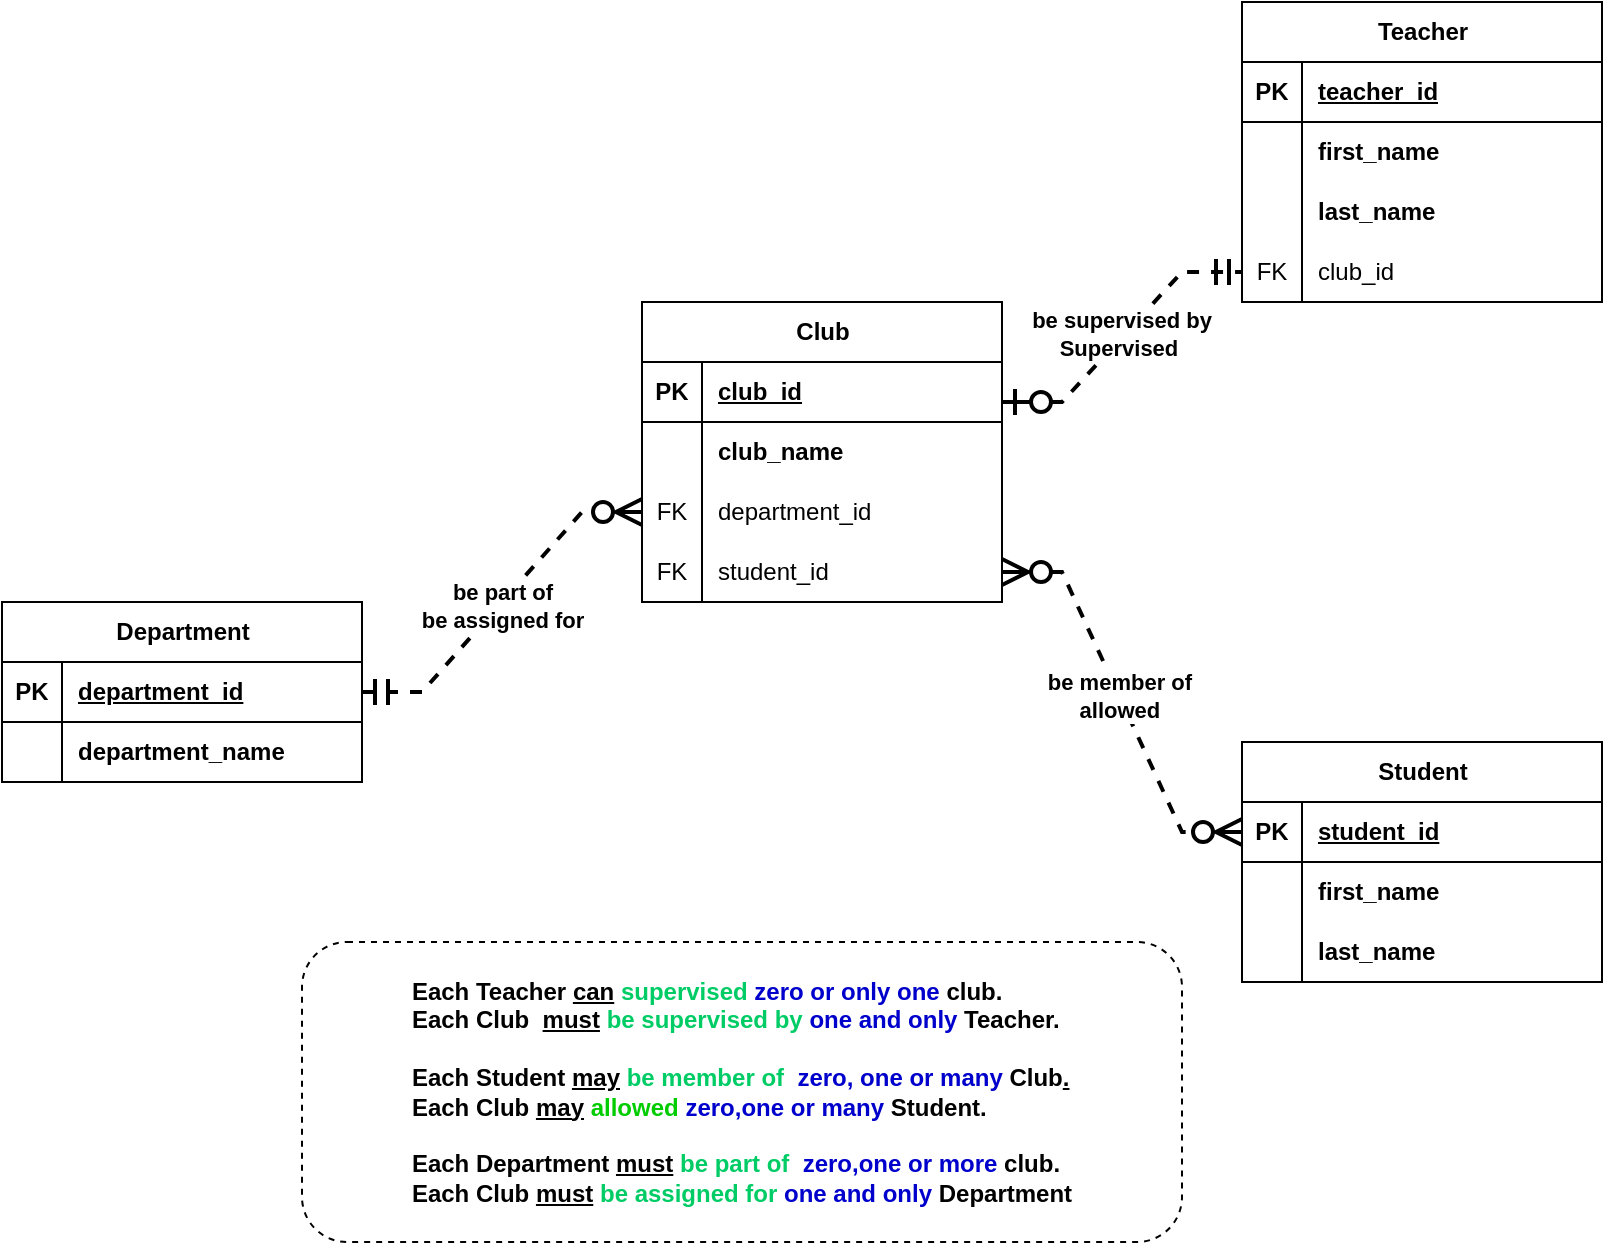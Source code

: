 <mxfile version="21.7.5" type="device" pages="2">
  <diagram name="P03-05a" id="zaOlKfBQENZ7e4NcnnhQ">
    <mxGraphModel dx="1036" dy="623" grid="1" gridSize="10" guides="1" tooltips="1" connect="1" arrows="1" fold="1" page="1" pageScale="1" pageWidth="850" pageHeight="1100" math="0" shadow="0">
      <root>
        <mxCell id="0" />
        <mxCell id="1" parent="0" />
        <mxCell id="eyvuBcXVLhAWa8b2J-_7-1" value="Department" style="shape=table;startSize=30;container=1;collapsible=1;childLayout=tableLayout;fixedRows=1;rowLines=0;fontStyle=1;align=center;resizeLast=1;html=1;" parent="1" vertex="1">
          <mxGeometry x="30" y="360" width="180" height="90" as="geometry" />
        </mxCell>
        <mxCell id="eyvuBcXVLhAWa8b2J-_7-2" value="" style="shape=tableRow;horizontal=0;startSize=0;swimlaneHead=0;swimlaneBody=0;fillColor=none;collapsible=0;dropTarget=0;points=[[0,0.5],[1,0.5]];portConstraint=eastwest;top=0;left=0;right=0;bottom=1;" parent="eyvuBcXVLhAWa8b2J-_7-1" vertex="1">
          <mxGeometry y="30" width="180" height="30" as="geometry" />
        </mxCell>
        <mxCell id="eyvuBcXVLhAWa8b2J-_7-3" value="PK" style="shape=partialRectangle;connectable=0;fillColor=none;top=0;left=0;bottom=0;right=0;fontStyle=1;overflow=hidden;whiteSpace=wrap;html=1;" parent="eyvuBcXVLhAWa8b2J-_7-2" vertex="1">
          <mxGeometry width="30" height="30" as="geometry">
            <mxRectangle width="30" height="30" as="alternateBounds" />
          </mxGeometry>
        </mxCell>
        <mxCell id="eyvuBcXVLhAWa8b2J-_7-4" value="department_id" style="shape=partialRectangle;connectable=0;fillColor=none;top=0;left=0;bottom=0;right=0;align=left;spacingLeft=6;fontStyle=5;overflow=hidden;whiteSpace=wrap;html=1;" parent="eyvuBcXVLhAWa8b2J-_7-2" vertex="1">
          <mxGeometry x="30" width="150" height="30" as="geometry">
            <mxRectangle width="150" height="30" as="alternateBounds" />
          </mxGeometry>
        </mxCell>
        <mxCell id="eyvuBcXVLhAWa8b2J-_7-5" value="" style="shape=tableRow;horizontal=0;startSize=0;swimlaneHead=0;swimlaneBody=0;fillColor=none;collapsible=0;dropTarget=0;points=[[0,0.5],[1,0.5]];portConstraint=eastwest;top=0;left=0;right=0;bottom=0;" parent="eyvuBcXVLhAWa8b2J-_7-1" vertex="1">
          <mxGeometry y="60" width="180" height="30" as="geometry" />
        </mxCell>
        <mxCell id="eyvuBcXVLhAWa8b2J-_7-6" value="" style="shape=partialRectangle;connectable=0;fillColor=none;top=0;left=0;bottom=0;right=0;editable=1;overflow=hidden;whiteSpace=wrap;html=1;" parent="eyvuBcXVLhAWa8b2J-_7-5" vertex="1">
          <mxGeometry width="30" height="30" as="geometry">
            <mxRectangle width="30" height="30" as="alternateBounds" />
          </mxGeometry>
        </mxCell>
        <mxCell id="eyvuBcXVLhAWa8b2J-_7-7" value="&lt;b&gt;department_name&lt;/b&gt;" style="shape=partialRectangle;connectable=0;fillColor=none;top=0;left=0;bottom=0;right=0;align=left;spacingLeft=6;overflow=hidden;whiteSpace=wrap;html=1;" parent="eyvuBcXVLhAWa8b2J-_7-5" vertex="1">
          <mxGeometry x="30" width="150" height="30" as="geometry">
            <mxRectangle width="150" height="30" as="alternateBounds" />
          </mxGeometry>
        </mxCell>
        <mxCell id="eyvuBcXVLhAWa8b2J-_7-14" value="Club" style="shape=table;startSize=30;container=1;collapsible=1;childLayout=tableLayout;fixedRows=1;rowLines=0;fontStyle=1;align=center;resizeLast=1;html=1;" parent="1" vertex="1">
          <mxGeometry x="350" y="210" width="180" height="150" as="geometry" />
        </mxCell>
        <mxCell id="eyvuBcXVLhAWa8b2J-_7-15" value="" style="shape=tableRow;horizontal=0;startSize=0;swimlaneHead=0;swimlaneBody=0;fillColor=none;collapsible=0;dropTarget=0;points=[[0,0.5],[1,0.5]];portConstraint=eastwest;top=0;left=0;right=0;bottom=1;" parent="eyvuBcXVLhAWa8b2J-_7-14" vertex="1">
          <mxGeometry y="30" width="180" height="30" as="geometry" />
        </mxCell>
        <mxCell id="eyvuBcXVLhAWa8b2J-_7-16" value="PK" style="shape=partialRectangle;connectable=0;fillColor=none;top=0;left=0;bottom=0;right=0;fontStyle=1;overflow=hidden;whiteSpace=wrap;html=1;" parent="eyvuBcXVLhAWa8b2J-_7-15" vertex="1">
          <mxGeometry width="30" height="30" as="geometry">
            <mxRectangle width="30" height="30" as="alternateBounds" />
          </mxGeometry>
        </mxCell>
        <mxCell id="eyvuBcXVLhAWa8b2J-_7-17" value="club_id" style="shape=partialRectangle;connectable=0;fillColor=none;top=0;left=0;bottom=0;right=0;align=left;spacingLeft=6;fontStyle=5;overflow=hidden;whiteSpace=wrap;html=1;" parent="eyvuBcXVLhAWa8b2J-_7-15" vertex="1">
          <mxGeometry x="30" width="150" height="30" as="geometry">
            <mxRectangle width="150" height="30" as="alternateBounds" />
          </mxGeometry>
        </mxCell>
        <mxCell id="eyvuBcXVLhAWa8b2J-_7-18" value="" style="shape=tableRow;horizontal=0;startSize=0;swimlaneHead=0;swimlaneBody=0;fillColor=none;collapsible=0;dropTarget=0;points=[[0,0.5],[1,0.5]];portConstraint=eastwest;top=0;left=0;right=0;bottom=0;" parent="eyvuBcXVLhAWa8b2J-_7-14" vertex="1">
          <mxGeometry y="60" width="180" height="30" as="geometry" />
        </mxCell>
        <mxCell id="eyvuBcXVLhAWa8b2J-_7-19" value="" style="shape=partialRectangle;connectable=0;fillColor=none;top=0;left=0;bottom=0;right=0;editable=1;overflow=hidden;whiteSpace=wrap;html=1;" parent="eyvuBcXVLhAWa8b2J-_7-18" vertex="1">
          <mxGeometry width="30" height="30" as="geometry">
            <mxRectangle width="30" height="30" as="alternateBounds" />
          </mxGeometry>
        </mxCell>
        <mxCell id="eyvuBcXVLhAWa8b2J-_7-20" value="&lt;b&gt;club_name&lt;/b&gt;" style="shape=partialRectangle;connectable=0;fillColor=none;top=0;left=0;bottom=0;right=0;align=left;spacingLeft=6;overflow=hidden;whiteSpace=wrap;html=1;" parent="eyvuBcXVLhAWa8b2J-_7-18" vertex="1">
          <mxGeometry x="30" width="150" height="30" as="geometry">
            <mxRectangle width="150" height="30" as="alternateBounds" />
          </mxGeometry>
        </mxCell>
        <mxCell id="eyvuBcXVLhAWa8b2J-_7-21" value="" style="shape=tableRow;horizontal=0;startSize=0;swimlaneHead=0;swimlaneBody=0;fillColor=none;collapsible=0;dropTarget=0;points=[[0,0.5],[1,0.5]];portConstraint=eastwest;top=0;left=0;right=0;bottom=0;" parent="eyvuBcXVLhAWa8b2J-_7-14" vertex="1">
          <mxGeometry y="90" width="180" height="30" as="geometry" />
        </mxCell>
        <mxCell id="eyvuBcXVLhAWa8b2J-_7-22" value="FK" style="shape=partialRectangle;connectable=0;fillColor=none;top=0;left=0;bottom=0;right=0;editable=1;overflow=hidden;whiteSpace=wrap;html=1;" parent="eyvuBcXVLhAWa8b2J-_7-21" vertex="1">
          <mxGeometry width="30" height="30" as="geometry">
            <mxRectangle width="30" height="30" as="alternateBounds" />
          </mxGeometry>
        </mxCell>
        <mxCell id="eyvuBcXVLhAWa8b2J-_7-23" value="department_id" style="shape=partialRectangle;connectable=0;fillColor=none;top=0;left=0;bottom=0;right=0;align=left;spacingLeft=6;overflow=hidden;whiteSpace=wrap;html=1;" parent="eyvuBcXVLhAWa8b2J-_7-21" vertex="1">
          <mxGeometry x="30" width="150" height="30" as="geometry">
            <mxRectangle width="150" height="30" as="alternateBounds" />
          </mxGeometry>
        </mxCell>
        <mxCell id="eyvuBcXVLhAWa8b2J-_7-52" value="" style="shape=tableRow;horizontal=0;startSize=0;swimlaneHead=0;swimlaneBody=0;fillColor=none;collapsible=0;dropTarget=0;points=[[0,0.5],[1,0.5]];portConstraint=eastwest;top=0;left=0;right=0;bottom=0;" parent="eyvuBcXVLhAWa8b2J-_7-14" vertex="1">
          <mxGeometry y="120" width="180" height="30" as="geometry" />
        </mxCell>
        <mxCell id="eyvuBcXVLhAWa8b2J-_7-53" value="FK" style="shape=partialRectangle;connectable=0;fillColor=none;top=0;left=0;bottom=0;right=0;editable=1;overflow=hidden;whiteSpace=wrap;html=1;" parent="eyvuBcXVLhAWa8b2J-_7-52" vertex="1">
          <mxGeometry width="30" height="30" as="geometry">
            <mxRectangle width="30" height="30" as="alternateBounds" />
          </mxGeometry>
        </mxCell>
        <mxCell id="eyvuBcXVLhAWa8b2J-_7-54" value="student_id" style="shape=partialRectangle;connectable=0;fillColor=none;top=0;left=0;bottom=0;right=0;align=left;spacingLeft=6;overflow=hidden;whiteSpace=wrap;html=1;" parent="eyvuBcXVLhAWa8b2J-_7-52" vertex="1">
          <mxGeometry x="30" width="150" height="30" as="geometry">
            <mxRectangle width="150" height="30" as="alternateBounds" />
          </mxGeometry>
        </mxCell>
        <mxCell id="eyvuBcXVLhAWa8b2J-_7-27" value="Student" style="shape=table;startSize=30;container=1;collapsible=1;childLayout=tableLayout;fixedRows=1;rowLines=0;fontStyle=1;align=center;resizeLast=1;html=1;" parent="1" vertex="1">
          <mxGeometry x="650" y="430" width="180" height="120" as="geometry" />
        </mxCell>
        <mxCell id="eyvuBcXVLhAWa8b2J-_7-28" value="" style="shape=tableRow;horizontal=0;startSize=0;swimlaneHead=0;swimlaneBody=0;fillColor=none;collapsible=0;dropTarget=0;points=[[0,0.5],[1,0.5]];portConstraint=eastwest;top=0;left=0;right=0;bottom=1;" parent="eyvuBcXVLhAWa8b2J-_7-27" vertex="1">
          <mxGeometry y="30" width="180" height="30" as="geometry" />
        </mxCell>
        <mxCell id="eyvuBcXVLhAWa8b2J-_7-29" value="PK" style="shape=partialRectangle;connectable=0;fillColor=none;top=0;left=0;bottom=0;right=0;fontStyle=1;overflow=hidden;whiteSpace=wrap;html=1;" parent="eyvuBcXVLhAWa8b2J-_7-28" vertex="1">
          <mxGeometry width="30" height="30" as="geometry">
            <mxRectangle width="30" height="30" as="alternateBounds" />
          </mxGeometry>
        </mxCell>
        <mxCell id="eyvuBcXVLhAWa8b2J-_7-30" value="student_id" style="shape=partialRectangle;connectable=0;fillColor=none;top=0;left=0;bottom=0;right=0;align=left;spacingLeft=6;fontStyle=5;overflow=hidden;whiteSpace=wrap;html=1;" parent="eyvuBcXVLhAWa8b2J-_7-28" vertex="1">
          <mxGeometry x="30" width="150" height="30" as="geometry">
            <mxRectangle width="150" height="30" as="alternateBounds" />
          </mxGeometry>
        </mxCell>
        <mxCell id="eyvuBcXVLhAWa8b2J-_7-31" value="" style="shape=tableRow;horizontal=0;startSize=0;swimlaneHead=0;swimlaneBody=0;fillColor=none;collapsible=0;dropTarget=0;points=[[0,0.5],[1,0.5]];portConstraint=eastwest;top=0;left=0;right=0;bottom=0;" parent="eyvuBcXVLhAWa8b2J-_7-27" vertex="1">
          <mxGeometry y="60" width="180" height="30" as="geometry" />
        </mxCell>
        <mxCell id="eyvuBcXVLhAWa8b2J-_7-32" value="" style="shape=partialRectangle;connectable=0;fillColor=none;top=0;left=0;bottom=0;right=0;editable=1;overflow=hidden;whiteSpace=wrap;html=1;" parent="eyvuBcXVLhAWa8b2J-_7-31" vertex="1">
          <mxGeometry width="30" height="30" as="geometry">
            <mxRectangle width="30" height="30" as="alternateBounds" />
          </mxGeometry>
        </mxCell>
        <mxCell id="eyvuBcXVLhAWa8b2J-_7-33" value="&lt;b&gt;first_name&lt;/b&gt;" style="shape=partialRectangle;connectable=0;fillColor=none;top=0;left=0;bottom=0;right=0;align=left;spacingLeft=6;overflow=hidden;whiteSpace=wrap;html=1;" parent="eyvuBcXVLhAWa8b2J-_7-31" vertex="1">
          <mxGeometry x="30" width="150" height="30" as="geometry">
            <mxRectangle width="150" height="30" as="alternateBounds" />
          </mxGeometry>
        </mxCell>
        <mxCell id="eyvuBcXVLhAWa8b2J-_7-34" value="" style="shape=tableRow;horizontal=0;startSize=0;swimlaneHead=0;swimlaneBody=0;fillColor=none;collapsible=0;dropTarget=0;points=[[0,0.5],[1,0.5]];portConstraint=eastwest;top=0;left=0;right=0;bottom=0;" parent="eyvuBcXVLhAWa8b2J-_7-27" vertex="1">
          <mxGeometry y="90" width="180" height="30" as="geometry" />
        </mxCell>
        <mxCell id="eyvuBcXVLhAWa8b2J-_7-35" value="" style="shape=partialRectangle;connectable=0;fillColor=none;top=0;left=0;bottom=0;right=0;editable=1;overflow=hidden;whiteSpace=wrap;html=1;" parent="eyvuBcXVLhAWa8b2J-_7-34" vertex="1">
          <mxGeometry width="30" height="30" as="geometry">
            <mxRectangle width="30" height="30" as="alternateBounds" />
          </mxGeometry>
        </mxCell>
        <mxCell id="eyvuBcXVLhAWa8b2J-_7-36" value="&lt;b&gt;last_name&lt;/b&gt;" style="shape=partialRectangle;connectable=0;fillColor=none;top=0;left=0;bottom=0;right=0;align=left;spacingLeft=6;overflow=hidden;whiteSpace=wrap;html=1;" parent="eyvuBcXVLhAWa8b2J-_7-34" vertex="1">
          <mxGeometry x="30" width="150" height="30" as="geometry">
            <mxRectangle width="150" height="30" as="alternateBounds" />
          </mxGeometry>
        </mxCell>
        <mxCell id="eyvuBcXVLhAWa8b2J-_7-37" value="Teacher" style="shape=table;startSize=30;container=1;collapsible=1;childLayout=tableLayout;fixedRows=1;rowLines=0;fontStyle=1;align=center;resizeLast=1;html=1;" parent="1" vertex="1">
          <mxGeometry x="650" y="60" width="180" height="150" as="geometry" />
        </mxCell>
        <mxCell id="eyvuBcXVLhAWa8b2J-_7-38" value="" style="shape=tableRow;horizontal=0;startSize=0;swimlaneHead=0;swimlaneBody=0;fillColor=none;collapsible=0;dropTarget=0;points=[[0,0.5],[1,0.5]];portConstraint=eastwest;top=0;left=0;right=0;bottom=1;" parent="eyvuBcXVLhAWa8b2J-_7-37" vertex="1">
          <mxGeometry y="30" width="180" height="30" as="geometry" />
        </mxCell>
        <mxCell id="eyvuBcXVLhAWa8b2J-_7-39" value="PK" style="shape=partialRectangle;connectable=0;fillColor=none;top=0;left=0;bottom=0;right=0;fontStyle=1;overflow=hidden;whiteSpace=wrap;html=1;" parent="eyvuBcXVLhAWa8b2J-_7-38" vertex="1">
          <mxGeometry width="30" height="30" as="geometry">
            <mxRectangle width="30" height="30" as="alternateBounds" />
          </mxGeometry>
        </mxCell>
        <mxCell id="eyvuBcXVLhAWa8b2J-_7-40" value="teacher_id" style="shape=partialRectangle;connectable=0;fillColor=none;top=0;left=0;bottom=0;right=0;align=left;spacingLeft=6;fontStyle=5;overflow=hidden;whiteSpace=wrap;html=1;" parent="eyvuBcXVLhAWa8b2J-_7-38" vertex="1">
          <mxGeometry x="30" width="150" height="30" as="geometry">
            <mxRectangle width="150" height="30" as="alternateBounds" />
          </mxGeometry>
        </mxCell>
        <mxCell id="eyvuBcXVLhAWa8b2J-_7-41" value="" style="shape=tableRow;horizontal=0;startSize=0;swimlaneHead=0;swimlaneBody=0;fillColor=none;collapsible=0;dropTarget=0;points=[[0,0.5],[1,0.5]];portConstraint=eastwest;top=0;left=0;right=0;bottom=0;" parent="eyvuBcXVLhAWa8b2J-_7-37" vertex="1">
          <mxGeometry y="60" width="180" height="30" as="geometry" />
        </mxCell>
        <mxCell id="eyvuBcXVLhAWa8b2J-_7-42" value="" style="shape=partialRectangle;connectable=0;fillColor=none;top=0;left=0;bottom=0;right=0;editable=1;overflow=hidden;whiteSpace=wrap;html=1;" parent="eyvuBcXVLhAWa8b2J-_7-41" vertex="1">
          <mxGeometry width="30" height="30" as="geometry">
            <mxRectangle width="30" height="30" as="alternateBounds" />
          </mxGeometry>
        </mxCell>
        <mxCell id="eyvuBcXVLhAWa8b2J-_7-43" value="&lt;b&gt;first_name&lt;/b&gt;" style="shape=partialRectangle;connectable=0;fillColor=none;top=0;left=0;bottom=0;right=0;align=left;spacingLeft=6;overflow=hidden;whiteSpace=wrap;html=1;" parent="eyvuBcXVLhAWa8b2J-_7-41" vertex="1">
          <mxGeometry x="30" width="150" height="30" as="geometry">
            <mxRectangle width="150" height="30" as="alternateBounds" />
          </mxGeometry>
        </mxCell>
        <mxCell id="eyvuBcXVLhAWa8b2J-_7-44" value="" style="shape=tableRow;horizontal=0;startSize=0;swimlaneHead=0;swimlaneBody=0;fillColor=none;collapsible=0;dropTarget=0;points=[[0,0.5],[1,0.5]];portConstraint=eastwest;top=0;left=0;right=0;bottom=0;" parent="eyvuBcXVLhAWa8b2J-_7-37" vertex="1">
          <mxGeometry y="90" width="180" height="30" as="geometry" />
        </mxCell>
        <mxCell id="eyvuBcXVLhAWa8b2J-_7-45" value="" style="shape=partialRectangle;connectable=0;fillColor=none;top=0;left=0;bottom=0;right=0;editable=1;overflow=hidden;whiteSpace=wrap;html=1;" parent="eyvuBcXVLhAWa8b2J-_7-44" vertex="1">
          <mxGeometry width="30" height="30" as="geometry">
            <mxRectangle width="30" height="30" as="alternateBounds" />
          </mxGeometry>
        </mxCell>
        <mxCell id="eyvuBcXVLhAWa8b2J-_7-46" value="&lt;b&gt;last_name&lt;/b&gt;" style="shape=partialRectangle;connectable=0;fillColor=none;top=0;left=0;bottom=0;right=0;align=left;spacingLeft=6;overflow=hidden;whiteSpace=wrap;html=1;" parent="eyvuBcXVLhAWa8b2J-_7-44" vertex="1">
          <mxGeometry x="30" width="150" height="30" as="geometry">
            <mxRectangle width="150" height="30" as="alternateBounds" />
          </mxGeometry>
        </mxCell>
        <mxCell id="eyvuBcXVLhAWa8b2J-_7-47" value="" style="shape=tableRow;horizontal=0;startSize=0;swimlaneHead=0;swimlaneBody=0;fillColor=none;collapsible=0;dropTarget=0;points=[[0,0.5],[1,0.5]];portConstraint=eastwest;top=0;left=0;right=0;bottom=0;" parent="eyvuBcXVLhAWa8b2J-_7-37" vertex="1">
          <mxGeometry y="120" width="180" height="30" as="geometry" />
        </mxCell>
        <mxCell id="eyvuBcXVLhAWa8b2J-_7-48" value="FK" style="shape=partialRectangle;connectable=0;fillColor=none;top=0;left=0;bottom=0;right=0;editable=1;overflow=hidden;whiteSpace=wrap;html=1;" parent="eyvuBcXVLhAWa8b2J-_7-47" vertex="1">
          <mxGeometry width="30" height="30" as="geometry">
            <mxRectangle width="30" height="30" as="alternateBounds" />
          </mxGeometry>
        </mxCell>
        <mxCell id="eyvuBcXVLhAWa8b2J-_7-49" value="club_id" style="shape=partialRectangle;connectable=0;fillColor=none;top=0;left=0;bottom=0;right=0;align=left;spacingLeft=6;overflow=hidden;whiteSpace=wrap;html=1;" parent="eyvuBcXVLhAWa8b2J-_7-47" vertex="1">
          <mxGeometry x="30" width="150" height="30" as="geometry">
            <mxRectangle width="150" height="30" as="alternateBounds" />
          </mxGeometry>
        </mxCell>
        <mxCell id="eyvuBcXVLhAWa8b2J-_7-50" value="" style="edgeStyle=entityRelationEdgeStyle;fontSize=12;html=1;endArrow=ERzeroToMany;rounded=0;exitX=1;exitY=0.5;exitDx=0;exitDy=0;entryX=0;entryY=0.5;entryDx=0;entryDy=0;dashed=1;startArrow=ERmandOne;startFill=0;strokeWidth=2;endSize=10;startSize=10;endFill=0;" parent="1" source="eyvuBcXVLhAWa8b2J-_7-2" target="eyvuBcXVLhAWa8b2J-_7-21" edge="1">
          <mxGeometry width="100" height="100" relative="1" as="geometry">
            <mxPoint x="84" y="168" as="sourcePoint" />
            <mxPoint x="90" y="210" as="targetPoint" />
            <Array as="points">
              <mxPoint x="40" y="240" />
            </Array>
          </mxGeometry>
        </mxCell>
        <mxCell id="eyvuBcXVLhAWa8b2J-_7-57" value="be part of&lt;br&gt;be assigned for" style="edgeLabel;html=1;align=center;verticalAlign=middle;resizable=0;points=[];fontStyle=1" parent="eyvuBcXVLhAWa8b2J-_7-50" vertex="1" connectable="0">
          <mxGeometry x="-0.015" y="-1" relative="1" as="geometry">
            <mxPoint as="offset" />
          </mxGeometry>
        </mxCell>
        <mxCell id="eyvuBcXVLhAWa8b2J-_7-51" value="" style="edgeStyle=entityRelationEdgeStyle;fontSize=12;html=1;endArrow=ERzeroToMany;startArrow=ERzeroToMany;rounded=0;exitX=1;exitY=0.5;exitDx=0;exitDy=0;entryX=0;entryY=0.5;entryDx=0;entryDy=0;dashed=1;strokeWidth=2;endSize=10;startSize=10;startFill=0;endFill=0;" parent="1" source="eyvuBcXVLhAWa8b2J-_7-52" target="eyvuBcXVLhAWa8b2J-_7-28" edge="1">
          <mxGeometry width="100" height="100" relative="1" as="geometry">
            <mxPoint x="530" y="260" as="sourcePoint" />
            <mxPoint x="610" y="430" as="targetPoint" />
          </mxGeometry>
        </mxCell>
        <mxCell id="eyvuBcXVLhAWa8b2J-_7-60" value="be member of&amp;nbsp;&lt;br&gt;allowed&amp;nbsp;" style="edgeLabel;html=1;align=center;verticalAlign=middle;resizable=0;points=[];fontStyle=1" parent="eyvuBcXVLhAWa8b2J-_7-51" vertex="1" connectable="0">
          <mxGeometry x="-0.029" y="1" relative="1" as="geometry">
            <mxPoint as="offset" />
          </mxGeometry>
        </mxCell>
        <mxCell id="eyvuBcXVLhAWa8b2J-_7-55" value="" style="edgeStyle=entityRelationEdgeStyle;fontSize=12;html=1;endArrow=ERmandOne;rounded=0;entryX=0;entryY=0.5;entryDx=0;entryDy=0;exitX=1;exitY=0.667;exitDx=0;exitDy=0;exitPerimeter=0;dashed=1;startArrow=ERzeroToOne;startFill=0;strokeWidth=2;endSize=10;startSize=10;" parent="1" source="eyvuBcXVLhAWa8b2J-_7-15" target="eyvuBcXVLhAWa8b2J-_7-47" edge="1">
          <mxGeometry width="100" height="100" relative="1" as="geometry">
            <mxPoint x="530" y="250" as="sourcePoint" />
            <mxPoint x="630" y="150" as="targetPoint" />
          </mxGeometry>
        </mxCell>
        <mxCell id="eyvuBcXVLhAWa8b2J-_7-58" value="&amp;nbsp;be supervised by&lt;br&gt;Supervised" style="edgeLabel;html=1;align=center;verticalAlign=middle;resizable=0;points=[];fontStyle=1" parent="eyvuBcXVLhAWa8b2J-_7-55" vertex="1" connectable="0">
          <mxGeometry x="-0.011" y="2" relative="1" as="geometry">
            <mxPoint y="-1" as="offset" />
          </mxGeometry>
        </mxCell>
        <mxCell id="eyvuBcXVLhAWa8b2J-_7-62" value="&lt;div style=&quot;text-align: justify;&quot;&gt;&lt;b&gt;&lt;span style=&quot;background-color: initial;&quot;&gt;Each Teacher &lt;u&gt;can&lt;/u&gt;&lt;/span&gt;&lt;font style=&quot;background-color: initial;&quot; color=&quot;#00cc66&quot;&gt;&amp;nbsp;supervised &lt;/font&gt;&lt;font color=&quot;#0000cc&quot; style=&quot;background-color: initial;&quot;&gt;zero or&lt;/font&gt;&lt;font style=&quot;background-color: initial;&quot; color=&quot;#00cc66&quot;&gt;&amp;nbsp;&lt;/font&gt;&lt;font style=&quot;background-color: initial;&quot; color=&quot;#0000cc&quot;&gt;only one&lt;/font&gt;&lt;span style=&quot;background-color: initial;&quot;&gt;&amp;nbsp;club.&lt;/span&gt;&lt;br&gt;&lt;/b&gt;&lt;/div&gt;&lt;div style=&quot;text-align: justify;&quot;&gt;&lt;b&gt;Each Club&amp;nbsp; &lt;u&gt;must&lt;/u&gt;&amp;nbsp;&lt;font color=&quot;#00cc66&quot;&gt;be supervised by&lt;/font&gt;&lt;font color=&quot;#0000cc&quot;&gt;&amp;nbsp;one and only&lt;/font&gt;&amp;nbsp;Teacher.&lt;/b&gt;&lt;/div&gt;&lt;div style=&quot;text-align: justify;&quot;&gt;&lt;b&gt;&lt;br&gt;&lt;/b&gt;&lt;/div&gt;&lt;div style=&quot;text-align: justify;&quot;&gt;&lt;b&gt;Each Student &lt;u&gt;may&lt;/u&gt;&lt;font color=&quot;#00cc66&quot;&gt;&amp;nbsp;be member of &lt;/font&gt;&lt;font style=&quot;&quot; color=&quot;#0000cc&quot;&gt;&amp;nbsp;zero, one or many&lt;/font&gt;&amp;nbsp;Club&lt;u&gt;.&lt;/u&gt;&lt;/b&gt;&lt;/div&gt;&lt;div style=&quot;text-align: justify;&quot;&gt;&lt;b&gt;Each Club &lt;u&gt;may&lt;/u&gt;&amp;nbsp;&lt;font color=&quot;#00cc00&quot;&gt;allowed&lt;/font&gt;&lt;font color=&quot;#0000cc&quot;&gt;&amp;nbsp;zero,one or many&lt;/font&gt;&amp;nbsp;Student.&amp;nbsp;&lt;/b&gt;&lt;/div&gt;&lt;div style=&quot;text-align: justify;&quot;&gt;&lt;b&gt;&lt;br&gt;&lt;/b&gt;&lt;/div&gt;&lt;div style=&quot;text-align: justify;&quot;&gt;&lt;div style=&quot;border-color: var(--border-color);&quot;&gt;&lt;div style=&quot;border-color: var(--border-color);&quot;&gt;&lt;b style=&quot;border-color: var(--border-color);&quot;&gt;Each Department&amp;nbsp;&lt;u style=&quot;border-color: var(--border-color);&quot;&gt;must&lt;/u&gt;&lt;font style=&quot;border-color: var(--border-color); background-color: initial;&quot; color=&quot;#00cc66&quot;&gt;&amp;nbsp;be part of&amp;nbsp;&lt;/font&gt;&lt;font style=&quot;border-color: var(--border-color); background-color: initial;&quot; color=&quot;#0000cc&quot;&gt;&amp;nbsp;zero,one or more&lt;/font&gt;&lt;font style=&quot;border-color: var(--border-color); background-color: initial;&quot; color=&quot;#00cc66&quot;&gt;&amp;nbsp;&lt;/font&gt;club.&lt;br style=&quot;border-color: var(--border-color);&quot;&gt;&lt;/b&gt;&lt;/div&gt;&lt;div style=&quot;border-color: var(--border-color);&quot;&gt;&lt;b style=&quot;border-color: var(--border-color);&quot;&gt;Each Club&amp;nbsp;&lt;u style=&quot;border-color: var(--border-color);&quot;&gt;must&lt;/u&gt;&amp;nbsp;&lt;font style=&quot;border-color: var(--border-color);&quot; color=&quot;#00cc66&quot;&gt;be assigned for&lt;/font&gt;&lt;font style=&quot;border-color: var(--border-color);&quot; color=&quot;#0000cc&quot;&gt;&amp;nbsp;one and only&lt;/font&gt;&amp;nbsp;Department&lt;/b&gt;&lt;/div&gt;&lt;/div&gt;&lt;/div&gt;" style="rounded=1;whiteSpace=wrap;html=1;dashed=1;" parent="1" vertex="1">
          <mxGeometry x="180" y="530" width="440" height="150" as="geometry" />
        </mxCell>
      </root>
    </mxGraphModel>
  </diagram>
  <diagram id="o2DSjtpbNFILNVuETvut" name="P03-05b">
    <mxGraphModel dx="1036" dy="1723" grid="1" gridSize="10" guides="1" tooltips="1" connect="1" arrows="1" fold="1" page="1" pageScale="1" pageWidth="850" pageHeight="1100" math="0" shadow="0">
      <root>
        <mxCell id="0" />
        <mxCell id="1" parent="0" />
        <mxCell id="YNajUAy1dN3nKNZC-gw2-1" value="Department" style="shape=table;startSize=30;container=1;collapsible=1;childLayout=tableLayout;fixedRows=1;rowLines=0;fontStyle=1;align=center;resizeLast=1;html=1;" parent="1" vertex="1">
          <mxGeometry x="660" y="410" width="180" height="90" as="geometry" />
        </mxCell>
        <mxCell id="YNajUAy1dN3nKNZC-gw2-2" value="" style="shape=tableRow;horizontal=0;startSize=0;swimlaneHead=0;swimlaneBody=0;fillColor=none;collapsible=0;dropTarget=0;points=[[0,0.5],[1,0.5]];portConstraint=eastwest;top=0;left=0;right=0;bottom=1;" parent="YNajUAy1dN3nKNZC-gw2-1" vertex="1">
          <mxGeometry y="30" width="180" height="30" as="geometry" />
        </mxCell>
        <mxCell id="YNajUAy1dN3nKNZC-gw2-3" value="PK" style="shape=partialRectangle;connectable=0;fillColor=none;top=0;left=0;bottom=0;right=0;fontStyle=1;overflow=hidden;whiteSpace=wrap;html=1;" parent="YNajUAy1dN3nKNZC-gw2-2" vertex="1">
          <mxGeometry width="30" height="30" as="geometry">
            <mxRectangle width="30" height="30" as="alternateBounds" />
          </mxGeometry>
        </mxCell>
        <mxCell id="YNajUAy1dN3nKNZC-gw2-4" value="department_id" style="shape=partialRectangle;connectable=0;fillColor=none;top=0;left=0;bottom=0;right=0;align=left;spacingLeft=6;fontStyle=5;overflow=hidden;whiteSpace=wrap;html=1;" parent="YNajUAy1dN3nKNZC-gw2-2" vertex="1">
          <mxGeometry x="30" width="150" height="30" as="geometry">
            <mxRectangle width="150" height="30" as="alternateBounds" />
          </mxGeometry>
        </mxCell>
        <mxCell id="YNajUAy1dN3nKNZC-gw2-5" value="" style="shape=tableRow;horizontal=0;startSize=0;swimlaneHead=0;swimlaneBody=0;fillColor=none;collapsible=0;dropTarget=0;points=[[0,0.5],[1,0.5]];portConstraint=eastwest;top=0;left=0;right=0;bottom=0;" parent="YNajUAy1dN3nKNZC-gw2-1" vertex="1">
          <mxGeometry y="60" width="180" height="30" as="geometry" />
        </mxCell>
        <mxCell id="YNajUAy1dN3nKNZC-gw2-6" value="" style="shape=partialRectangle;connectable=0;fillColor=none;top=0;left=0;bottom=0;right=0;editable=1;overflow=hidden;whiteSpace=wrap;html=1;" parent="YNajUAy1dN3nKNZC-gw2-5" vertex="1">
          <mxGeometry width="30" height="30" as="geometry">
            <mxRectangle width="30" height="30" as="alternateBounds" />
          </mxGeometry>
        </mxCell>
        <mxCell id="YNajUAy1dN3nKNZC-gw2-7" value="&lt;b&gt;department_name&lt;/b&gt;" style="shape=partialRectangle;connectable=0;fillColor=none;top=0;left=0;bottom=0;right=0;align=left;spacingLeft=6;overflow=hidden;whiteSpace=wrap;html=1;" parent="YNajUAy1dN3nKNZC-gw2-5" vertex="1">
          <mxGeometry x="30" width="150" height="30" as="geometry">
            <mxRectangle width="150" height="30" as="alternateBounds" />
          </mxGeometry>
        </mxCell>
        <mxCell id="YNajUAy1dN3nKNZC-gw2-11" value="Club" style="shape=table;startSize=30;container=1;collapsible=1;childLayout=tableLayout;fixedRows=1;rowLines=0;fontStyle=1;align=center;resizeLast=1;html=1;" parent="1" vertex="1">
          <mxGeometry x="330" y="380" width="180" height="150" as="geometry" />
        </mxCell>
        <mxCell id="YNajUAy1dN3nKNZC-gw2-12" value="" style="shape=tableRow;horizontal=0;startSize=0;swimlaneHead=0;swimlaneBody=0;fillColor=none;collapsible=0;dropTarget=0;points=[[0,0.5],[1,0.5]];portConstraint=eastwest;top=0;left=0;right=0;bottom=1;" parent="YNajUAy1dN3nKNZC-gw2-11" vertex="1">
          <mxGeometry y="30" width="180" height="30" as="geometry" />
        </mxCell>
        <mxCell id="YNajUAy1dN3nKNZC-gw2-13" value="PK" style="shape=partialRectangle;connectable=0;fillColor=none;top=0;left=0;bottom=0;right=0;fontStyle=1;overflow=hidden;whiteSpace=wrap;html=1;" parent="YNajUAy1dN3nKNZC-gw2-12" vertex="1">
          <mxGeometry width="30" height="30" as="geometry">
            <mxRectangle width="30" height="30" as="alternateBounds" />
          </mxGeometry>
        </mxCell>
        <mxCell id="YNajUAy1dN3nKNZC-gw2-14" value="club_id" style="shape=partialRectangle;connectable=0;fillColor=none;top=0;left=0;bottom=0;right=0;align=left;spacingLeft=6;fontStyle=5;overflow=hidden;whiteSpace=wrap;html=1;" parent="YNajUAy1dN3nKNZC-gw2-12" vertex="1">
          <mxGeometry x="30" width="150" height="30" as="geometry">
            <mxRectangle width="150" height="30" as="alternateBounds" />
          </mxGeometry>
        </mxCell>
        <mxCell id="YNajUAy1dN3nKNZC-gw2-15" value="" style="shape=tableRow;horizontal=0;startSize=0;swimlaneHead=0;swimlaneBody=0;fillColor=none;collapsible=0;dropTarget=0;points=[[0,0.5],[1,0.5]];portConstraint=eastwest;top=0;left=0;right=0;bottom=0;" parent="YNajUAy1dN3nKNZC-gw2-11" vertex="1">
          <mxGeometry y="60" width="180" height="30" as="geometry" />
        </mxCell>
        <mxCell id="YNajUAy1dN3nKNZC-gw2-16" value="" style="shape=partialRectangle;connectable=0;fillColor=none;top=0;left=0;bottom=0;right=0;editable=1;overflow=hidden;whiteSpace=wrap;html=1;" parent="YNajUAy1dN3nKNZC-gw2-15" vertex="1">
          <mxGeometry width="30" height="30" as="geometry">
            <mxRectangle width="30" height="30" as="alternateBounds" />
          </mxGeometry>
        </mxCell>
        <mxCell id="YNajUAy1dN3nKNZC-gw2-17" value="&lt;b&gt;club_name&lt;/b&gt;" style="shape=partialRectangle;connectable=0;fillColor=none;top=0;left=0;bottom=0;right=0;align=left;spacingLeft=6;overflow=hidden;whiteSpace=wrap;html=1;" parent="YNajUAy1dN3nKNZC-gw2-15" vertex="1">
          <mxGeometry x="30" width="150" height="30" as="geometry">
            <mxRectangle width="150" height="30" as="alternateBounds" />
          </mxGeometry>
        </mxCell>
        <mxCell id="YNajUAy1dN3nKNZC-gw2-18" value="" style="shape=tableRow;horizontal=0;startSize=0;swimlaneHead=0;swimlaneBody=0;fillColor=none;collapsible=0;dropTarget=0;points=[[0,0.5],[1,0.5]];portConstraint=eastwest;top=0;left=0;right=0;bottom=0;" parent="YNajUAy1dN3nKNZC-gw2-11" vertex="1">
          <mxGeometry y="90" width="180" height="30" as="geometry" />
        </mxCell>
        <mxCell id="YNajUAy1dN3nKNZC-gw2-19" value="FK" style="shape=partialRectangle;connectable=0;fillColor=none;top=0;left=0;bottom=0;right=0;editable=1;overflow=hidden;whiteSpace=wrap;html=1;" parent="YNajUAy1dN3nKNZC-gw2-18" vertex="1">
          <mxGeometry width="30" height="30" as="geometry">
            <mxRectangle width="30" height="30" as="alternateBounds" />
          </mxGeometry>
        </mxCell>
        <mxCell id="YNajUAy1dN3nKNZC-gw2-20" value="department_id" style="shape=partialRectangle;connectable=0;fillColor=none;top=0;left=0;bottom=0;right=0;align=left;spacingLeft=6;overflow=hidden;whiteSpace=wrap;html=1;" parent="YNajUAy1dN3nKNZC-gw2-18" vertex="1">
          <mxGeometry x="30" width="150" height="30" as="geometry">
            <mxRectangle width="150" height="30" as="alternateBounds" />
          </mxGeometry>
        </mxCell>
        <mxCell id="YNajUAy1dN3nKNZC-gw2-21" value="" style="shape=tableRow;horizontal=0;startSize=0;swimlaneHead=0;swimlaneBody=0;fillColor=none;collapsible=0;dropTarget=0;points=[[0,0.5],[1,0.5]];portConstraint=eastwest;top=0;left=0;right=0;bottom=0;" parent="YNajUAy1dN3nKNZC-gw2-11" vertex="1">
          <mxGeometry y="120" width="180" height="30" as="geometry" />
        </mxCell>
        <mxCell id="YNajUAy1dN3nKNZC-gw2-22" value="FK" style="shape=partialRectangle;connectable=0;fillColor=none;top=0;left=0;bottom=0;right=0;editable=1;overflow=hidden;whiteSpace=wrap;html=1;" parent="YNajUAy1dN3nKNZC-gw2-21" vertex="1">
          <mxGeometry width="30" height="30" as="geometry">
            <mxRectangle width="30" height="30" as="alternateBounds" />
          </mxGeometry>
        </mxCell>
        <mxCell id="YNajUAy1dN3nKNZC-gw2-23" value="student_id" style="shape=partialRectangle;connectable=0;fillColor=none;top=0;left=0;bottom=0;right=0;align=left;spacingLeft=6;overflow=hidden;whiteSpace=wrap;html=1;" parent="YNajUAy1dN3nKNZC-gw2-21" vertex="1">
          <mxGeometry x="30" width="150" height="30" as="geometry">
            <mxRectangle width="150" height="30" as="alternateBounds" />
          </mxGeometry>
        </mxCell>
        <mxCell id="YNajUAy1dN3nKNZC-gw2-24" value="Student" style="shape=table;startSize=30;container=1;collapsible=1;childLayout=tableLayout;fixedRows=1;rowLines=0;fontStyle=1;align=center;resizeLast=1;html=1;" parent="1" vertex="1">
          <mxGeometry x="40" y="75" width="180" height="120" as="geometry" />
        </mxCell>
        <mxCell id="YNajUAy1dN3nKNZC-gw2-25" value="" style="shape=tableRow;horizontal=0;startSize=0;swimlaneHead=0;swimlaneBody=0;fillColor=none;collapsible=0;dropTarget=0;points=[[0,0.5],[1,0.5]];portConstraint=eastwest;top=0;left=0;right=0;bottom=1;" parent="YNajUAy1dN3nKNZC-gw2-24" vertex="1">
          <mxGeometry y="30" width="180" height="30" as="geometry" />
        </mxCell>
        <mxCell id="YNajUAy1dN3nKNZC-gw2-26" value="PK" style="shape=partialRectangle;connectable=0;fillColor=none;top=0;left=0;bottom=0;right=0;fontStyle=1;overflow=hidden;whiteSpace=wrap;html=1;" parent="YNajUAy1dN3nKNZC-gw2-25" vertex="1">
          <mxGeometry width="30" height="30" as="geometry">
            <mxRectangle width="30" height="30" as="alternateBounds" />
          </mxGeometry>
        </mxCell>
        <mxCell id="YNajUAy1dN3nKNZC-gw2-27" value="student_id" style="shape=partialRectangle;connectable=0;fillColor=none;top=0;left=0;bottom=0;right=0;align=left;spacingLeft=6;fontStyle=5;overflow=hidden;whiteSpace=wrap;html=1;" parent="YNajUAy1dN3nKNZC-gw2-25" vertex="1">
          <mxGeometry x="30" width="150" height="30" as="geometry">
            <mxRectangle width="150" height="30" as="alternateBounds" />
          </mxGeometry>
        </mxCell>
        <mxCell id="YNajUAy1dN3nKNZC-gw2-28" value="" style="shape=tableRow;horizontal=0;startSize=0;swimlaneHead=0;swimlaneBody=0;fillColor=none;collapsible=0;dropTarget=0;points=[[0,0.5],[1,0.5]];portConstraint=eastwest;top=0;left=0;right=0;bottom=0;" parent="YNajUAy1dN3nKNZC-gw2-24" vertex="1">
          <mxGeometry y="60" width="180" height="30" as="geometry" />
        </mxCell>
        <mxCell id="YNajUAy1dN3nKNZC-gw2-29" value="" style="shape=partialRectangle;connectable=0;fillColor=none;top=0;left=0;bottom=0;right=0;editable=1;overflow=hidden;whiteSpace=wrap;html=1;" parent="YNajUAy1dN3nKNZC-gw2-28" vertex="1">
          <mxGeometry width="30" height="30" as="geometry">
            <mxRectangle width="30" height="30" as="alternateBounds" />
          </mxGeometry>
        </mxCell>
        <mxCell id="YNajUAy1dN3nKNZC-gw2-30" value="&lt;b&gt;first_name&lt;/b&gt;" style="shape=partialRectangle;connectable=0;fillColor=none;top=0;left=0;bottom=0;right=0;align=left;spacingLeft=6;overflow=hidden;whiteSpace=wrap;html=1;" parent="YNajUAy1dN3nKNZC-gw2-28" vertex="1">
          <mxGeometry x="30" width="150" height="30" as="geometry">
            <mxRectangle width="150" height="30" as="alternateBounds" />
          </mxGeometry>
        </mxCell>
        <mxCell id="YNajUAy1dN3nKNZC-gw2-31" value="" style="shape=tableRow;horizontal=0;startSize=0;swimlaneHead=0;swimlaneBody=0;fillColor=none;collapsible=0;dropTarget=0;points=[[0,0.5],[1,0.5]];portConstraint=eastwest;top=0;left=0;right=0;bottom=0;" parent="YNajUAy1dN3nKNZC-gw2-24" vertex="1">
          <mxGeometry y="90" width="180" height="30" as="geometry" />
        </mxCell>
        <mxCell id="YNajUAy1dN3nKNZC-gw2-32" value="" style="shape=partialRectangle;connectable=0;fillColor=none;top=0;left=0;bottom=0;right=0;editable=1;overflow=hidden;whiteSpace=wrap;html=1;" parent="YNajUAy1dN3nKNZC-gw2-31" vertex="1">
          <mxGeometry width="30" height="30" as="geometry">
            <mxRectangle width="30" height="30" as="alternateBounds" />
          </mxGeometry>
        </mxCell>
        <mxCell id="YNajUAy1dN3nKNZC-gw2-33" value="&lt;b&gt;last_name&lt;/b&gt;" style="shape=partialRectangle;connectable=0;fillColor=none;top=0;left=0;bottom=0;right=0;align=left;spacingLeft=6;overflow=hidden;whiteSpace=wrap;html=1;" parent="YNajUAy1dN3nKNZC-gw2-31" vertex="1">
          <mxGeometry x="30" width="150" height="30" as="geometry">
            <mxRectangle width="150" height="30" as="alternateBounds" />
          </mxGeometry>
        </mxCell>
        <mxCell id="YNajUAy1dN3nKNZC-gw2-34" value="Teacher" style="shape=table;startSize=30;container=1;collapsible=1;childLayout=tableLayout;fixedRows=1;rowLines=0;fontStyle=1;align=center;resizeLast=1;html=1;" parent="1" vertex="1">
          <mxGeometry x="640" y="75" width="180" height="150" as="geometry" />
        </mxCell>
        <mxCell id="YNajUAy1dN3nKNZC-gw2-35" value="" style="shape=tableRow;horizontal=0;startSize=0;swimlaneHead=0;swimlaneBody=0;fillColor=none;collapsible=0;dropTarget=0;points=[[0,0.5],[1,0.5]];portConstraint=eastwest;top=0;left=0;right=0;bottom=1;" parent="YNajUAy1dN3nKNZC-gw2-34" vertex="1">
          <mxGeometry y="30" width="180" height="30" as="geometry" />
        </mxCell>
        <mxCell id="YNajUAy1dN3nKNZC-gw2-36" value="PK" style="shape=partialRectangle;connectable=0;fillColor=none;top=0;left=0;bottom=0;right=0;fontStyle=1;overflow=hidden;whiteSpace=wrap;html=1;" parent="YNajUAy1dN3nKNZC-gw2-35" vertex="1">
          <mxGeometry width="30" height="30" as="geometry">
            <mxRectangle width="30" height="30" as="alternateBounds" />
          </mxGeometry>
        </mxCell>
        <mxCell id="YNajUAy1dN3nKNZC-gw2-37" value="teacher_id" style="shape=partialRectangle;connectable=0;fillColor=none;top=0;left=0;bottom=0;right=0;align=left;spacingLeft=6;fontStyle=5;overflow=hidden;whiteSpace=wrap;html=1;" parent="YNajUAy1dN3nKNZC-gw2-35" vertex="1">
          <mxGeometry x="30" width="150" height="30" as="geometry">
            <mxRectangle width="150" height="30" as="alternateBounds" />
          </mxGeometry>
        </mxCell>
        <mxCell id="YNajUAy1dN3nKNZC-gw2-38" value="" style="shape=tableRow;horizontal=0;startSize=0;swimlaneHead=0;swimlaneBody=0;fillColor=none;collapsible=0;dropTarget=0;points=[[0,0.5],[1,0.5]];portConstraint=eastwest;top=0;left=0;right=0;bottom=0;" parent="YNajUAy1dN3nKNZC-gw2-34" vertex="1">
          <mxGeometry y="60" width="180" height="30" as="geometry" />
        </mxCell>
        <mxCell id="YNajUAy1dN3nKNZC-gw2-39" value="" style="shape=partialRectangle;connectable=0;fillColor=none;top=0;left=0;bottom=0;right=0;editable=1;overflow=hidden;whiteSpace=wrap;html=1;" parent="YNajUAy1dN3nKNZC-gw2-38" vertex="1">
          <mxGeometry width="30" height="30" as="geometry">
            <mxRectangle width="30" height="30" as="alternateBounds" />
          </mxGeometry>
        </mxCell>
        <mxCell id="YNajUAy1dN3nKNZC-gw2-40" value="&lt;b&gt;first_name&lt;/b&gt;" style="shape=partialRectangle;connectable=0;fillColor=none;top=0;left=0;bottom=0;right=0;align=left;spacingLeft=6;overflow=hidden;whiteSpace=wrap;html=1;" parent="YNajUAy1dN3nKNZC-gw2-38" vertex="1">
          <mxGeometry x="30" width="150" height="30" as="geometry">
            <mxRectangle width="150" height="30" as="alternateBounds" />
          </mxGeometry>
        </mxCell>
        <mxCell id="YNajUAy1dN3nKNZC-gw2-41" value="" style="shape=tableRow;horizontal=0;startSize=0;swimlaneHead=0;swimlaneBody=0;fillColor=none;collapsible=0;dropTarget=0;points=[[0,0.5],[1,0.5]];portConstraint=eastwest;top=0;left=0;right=0;bottom=0;" parent="YNajUAy1dN3nKNZC-gw2-34" vertex="1">
          <mxGeometry y="90" width="180" height="30" as="geometry" />
        </mxCell>
        <mxCell id="YNajUAy1dN3nKNZC-gw2-42" value="" style="shape=partialRectangle;connectable=0;fillColor=none;top=0;left=0;bottom=0;right=0;editable=1;overflow=hidden;whiteSpace=wrap;html=1;" parent="YNajUAy1dN3nKNZC-gw2-41" vertex="1">
          <mxGeometry width="30" height="30" as="geometry">
            <mxRectangle width="30" height="30" as="alternateBounds" />
          </mxGeometry>
        </mxCell>
        <mxCell id="YNajUAy1dN3nKNZC-gw2-43" value="&lt;b&gt;last_name&lt;/b&gt;" style="shape=partialRectangle;connectable=0;fillColor=none;top=0;left=0;bottom=0;right=0;align=left;spacingLeft=6;overflow=hidden;whiteSpace=wrap;html=1;" parent="YNajUAy1dN3nKNZC-gw2-41" vertex="1">
          <mxGeometry x="30" width="150" height="30" as="geometry">
            <mxRectangle width="150" height="30" as="alternateBounds" />
          </mxGeometry>
        </mxCell>
        <mxCell id="YNajUAy1dN3nKNZC-gw2-44" value="" style="shape=tableRow;horizontal=0;startSize=0;swimlaneHead=0;swimlaneBody=0;fillColor=none;collapsible=0;dropTarget=0;points=[[0,0.5],[1,0.5]];portConstraint=eastwest;top=0;left=0;right=0;bottom=0;" parent="YNajUAy1dN3nKNZC-gw2-34" vertex="1">
          <mxGeometry y="120" width="180" height="30" as="geometry" />
        </mxCell>
        <mxCell id="YNajUAy1dN3nKNZC-gw2-45" value="FK" style="shape=partialRectangle;connectable=0;fillColor=none;top=0;left=0;bottom=0;right=0;editable=1;overflow=hidden;whiteSpace=wrap;html=1;" parent="YNajUAy1dN3nKNZC-gw2-44" vertex="1">
          <mxGeometry width="30" height="30" as="geometry">
            <mxRectangle width="30" height="30" as="alternateBounds" />
          </mxGeometry>
        </mxCell>
        <mxCell id="YNajUAy1dN3nKNZC-gw2-46" value="club_id" style="shape=partialRectangle;connectable=0;fillColor=none;top=0;left=0;bottom=0;right=0;align=left;spacingLeft=6;overflow=hidden;whiteSpace=wrap;html=1;" parent="YNajUAy1dN3nKNZC-gw2-44" vertex="1">
          <mxGeometry x="30" width="150" height="30" as="geometry">
            <mxRectangle width="150" height="30" as="alternateBounds" />
          </mxGeometry>
        </mxCell>
        <mxCell id="YNajUAy1dN3nKNZC-gw2-47" value="" style="edgeStyle=entityRelationEdgeStyle;fontSize=12;html=1;endArrow=ERzeroToMany;rounded=0;dashed=1;startArrow=ERmandOne;startFill=0;endFill=0;" parent="1" source="YNajUAy1dN3nKNZC-gw2-2" target="YNajUAy1dN3nKNZC-gw2-18" edge="1">
          <mxGeometry width="100" height="100" relative="1" as="geometry">
            <mxPoint x="84" y="168" as="sourcePoint" />
            <mxPoint x="90" y="210" as="targetPoint" />
            <Array as="points">
              <mxPoint x="40" y="240" />
            </Array>
          </mxGeometry>
        </mxCell>
        <mxCell id="YNajUAy1dN3nKNZC-gw2-48" value="&lt;b&gt;be part of&lt;br&gt;be assigned for&lt;/b&gt;" style="edgeLabel;html=1;align=center;verticalAlign=middle;resizable=0;points=[];" parent="YNajUAy1dN3nKNZC-gw2-47" vertex="1" connectable="0">
          <mxGeometry x="-0.015" y="-1" relative="1" as="geometry">
            <mxPoint as="offset" />
          </mxGeometry>
        </mxCell>
        <mxCell id="YNajUAy1dN3nKNZC-gw2-51" value="" style="edgeStyle=entityRelationEdgeStyle;fontSize=12;html=1;endArrow=ERmandOne;rounded=0;entryX=0;entryY=0.5;entryDx=0;entryDy=0;exitX=1;exitY=0.667;exitDx=0;exitDy=0;exitPerimeter=0;dashed=1;startArrow=ERzeroToOne;startFill=0;" parent="1" source="YNajUAy1dN3nKNZC-gw2-12" target="YNajUAy1dN3nKNZC-gw2-44" edge="1">
          <mxGeometry width="100" height="100" relative="1" as="geometry">
            <mxPoint x="530" y="250" as="sourcePoint" />
            <mxPoint x="630" y="150" as="targetPoint" />
          </mxGeometry>
        </mxCell>
        <mxCell id="YNajUAy1dN3nKNZC-gw2-52" value="&lt;b&gt;&amp;nbsp;be supervised by&lt;br&gt;Supervised&lt;/b&gt;" style="edgeLabel;html=1;align=center;verticalAlign=middle;resizable=0;points=[];" parent="YNajUAy1dN3nKNZC-gw2-51" vertex="1" connectable="0">
          <mxGeometry x="-0.011" y="2" relative="1" as="geometry">
            <mxPoint y="-1" as="offset" />
          </mxGeometry>
        </mxCell>
        <mxCell id="YNajUAy1dN3nKNZC-gw2-54" value="&lt;b&gt;&lt;font style=&quot;font-size: 18px;&quot;&gt;P03-5b&lt;/font&gt;&lt;/b&gt;" style="text;html=1;align=center;verticalAlign=middle;resizable=0;points=[];autosize=1;strokeColor=none;fillColor=none;" parent="1" vertex="1">
          <mxGeometry x="70" y="-40" width="80" height="40" as="geometry" />
        </mxCell>
        <mxCell id="YNajUAy1dN3nKNZC-gw2-55" value="StudentClub" style="shape=table;startSize=30;container=1;collapsible=1;childLayout=tableLayout;fixedRows=1;rowLines=0;fontStyle=1;align=center;resizeLast=1;html=1;" parent="1" vertex="1">
          <mxGeometry x="335" y="75" width="180" height="180" as="geometry" />
        </mxCell>
        <mxCell id="YNajUAy1dN3nKNZC-gw2-56" value="" style="shape=tableRow;horizontal=0;startSize=0;swimlaneHead=0;swimlaneBody=0;fillColor=none;collapsible=0;dropTarget=0;points=[[0,0.5],[1,0.5]];portConstraint=eastwest;top=0;left=0;right=0;bottom=1;" parent="YNajUAy1dN3nKNZC-gw2-55" vertex="1">
          <mxGeometry y="30" width="180" height="30" as="geometry" />
        </mxCell>
        <mxCell id="YNajUAy1dN3nKNZC-gw2-57" value="PK,FK" style="shape=partialRectangle;connectable=0;fillColor=none;top=0;left=0;bottom=0;right=0;fontStyle=1;overflow=hidden;whiteSpace=wrap;html=1;" parent="YNajUAy1dN3nKNZC-gw2-56" vertex="1">
          <mxGeometry width="55" height="30" as="geometry">
            <mxRectangle width="55" height="30" as="alternateBounds" />
          </mxGeometry>
        </mxCell>
        <mxCell id="YNajUAy1dN3nKNZC-gw2-58" value="student_id" style="shape=partialRectangle;connectable=0;fillColor=none;top=0;left=0;bottom=0;right=0;align=left;spacingLeft=6;fontStyle=5;overflow=hidden;whiteSpace=wrap;html=1;" parent="YNajUAy1dN3nKNZC-gw2-56" vertex="1">
          <mxGeometry x="55" width="125" height="30" as="geometry">
            <mxRectangle width="125" height="30" as="alternateBounds" />
          </mxGeometry>
        </mxCell>
        <mxCell id="YNajUAy1dN3nKNZC-gw2-65" value="" style="shape=tableRow;horizontal=0;startSize=0;swimlaneHead=0;swimlaneBody=0;fillColor=none;collapsible=0;dropTarget=0;points=[[0,0.5],[1,0.5]];portConstraint=eastwest;top=0;left=0;right=0;bottom=1;" parent="YNajUAy1dN3nKNZC-gw2-55" vertex="1">
          <mxGeometry y="60" width="180" height="30" as="geometry" />
        </mxCell>
        <mxCell id="YNajUAy1dN3nKNZC-gw2-66" value="PK,fk" style="shape=partialRectangle;connectable=0;fillColor=none;top=0;left=0;bottom=0;right=0;fontStyle=1;overflow=hidden;whiteSpace=wrap;html=1;" parent="YNajUAy1dN3nKNZC-gw2-65" vertex="1">
          <mxGeometry width="55" height="30" as="geometry">
            <mxRectangle width="55" height="30" as="alternateBounds" />
          </mxGeometry>
        </mxCell>
        <mxCell id="YNajUAy1dN3nKNZC-gw2-67" value="club_id" style="shape=partialRectangle;connectable=0;fillColor=none;top=0;left=0;bottom=0;right=0;align=left;spacingLeft=6;fontStyle=5;overflow=hidden;whiteSpace=wrap;html=1;" parent="YNajUAy1dN3nKNZC-gw2-65" vertex="1">
          <mxGeometry x="55" width="125" height="30" as="geometry">
            <mxRectangle width="125" height="30" as="alternateBounds" />
          </mxGeometry>
        </mxCell>
        <mxCell id="YNajUAy1dN3nKNZC-gw2-59" value="" style="shape=tableRow;horizontal=0;startSize=0;swimlaneHead=0;swimlaneBody=0;fillColor=none;collapsible=0;dropTarget=0;points=[[0,0.5],[1,0.5]];portConstraint=eastwest;top=0;left=0;right=0;bottom=0;" parent="YNajUAy1dN3nKNZC-gw2-55" vertex="1">
          <mxGeometry y="90" width="180" height="30" as="geometry" />
        </mxCell>
        <mxCell id="YNajUAy1dN3nKNZC-gw2-60" value="" style="shape=partialRectangle;connectable=0;fillColor=none;top=0;left=0;bottom=0;right=0;editable=1;overflow=hidden;whiteSpace=wrap;html=1;" parent="YNajUAy1dN3nKNZC-gw2-59" vertex="1">
          <mxGeometry width="55" height="30" as="geometry">
            <mxRectangle width="55" height="30" as="alternateBounds" />
          </mxGeometry>
        </mxCell>
        <mxCell id="YNajUAy1dN3nKNZC-gw2-61" value="&lt;b&gt;president&lt;/b&gt;" style="shape=partialRectangle;connectable=0;fillColor=none;top=0;left=0;bottom=0;right=0;align=left;spacingLeft=6;overflow=hidden;whiteSpace=wrap;html=1;" parent="YNajUAy1dN3nKNZC-gw2-59" vertex="1">
          <mxGeometry x="55" width="125" height="30" as="geometry">
            <mxRectangle width="125" height="30" as="alternateBounds" />
          </mxGeometry>
        </mxCell>
        <mxCell id="YNajUAy1dN3nKNZC-gw2-62" value="" style="shape=tableRow;horizontal=0;startSize=0;swimlaneHead=0;swimlaneBody=0;fillColor=none;collapsible=0;dropTarget=0;points=[[0,0.5],[1,0.5]];portConstraint=eastwest;top=0;left=0;right=0;bottom=0;" parent="YNajUAy1dN3nKNZC-gw2-55" vertex="1">
          <mxGeometry y="120" width="180" height="30" as="geometry" />
        </mxCell>
        <mxCell id="YNajUAy1dN3nKNZC-gw2-63" value="" style="shape=partialRectangle;connectable=0;fillColor=none;top=0;left=0;bottom=0;right=0;editable=1;overflow=hidden;whiteSpace=wrap;html=1;" parent="YNajUAy1dN3nKNZC-gw2-62" vertex="1">
          <mxGeometry width="55" height="30" as="geometry">
            <mxRectangle width="55" height="30" as="alternateBounds" />
          </mxGeometry>
        </mxCell>
        <mxCell id="YNajUAy1dN3nKNZC-gw2-64" value="&lt;b&gt;vice_president&lt;/b&gt;" style="shape=partialRectangle;connectable=0;fillColor=none;top=0;left=0;bottom=0;right=0;align=left;spacingLeft=6;overflow=hidden;whiteSpace=wrap;html=1;" parent="YNajUAy1dN3nKNZC-gw2-62" vertex="1">
          <mxGeometry x="55" width="125" height="30" as="geometry">
            <mxRectangle width="125" height="30" as="alternateBounds" />
          </mxGeometry>
        </mxCell>
        <mxCell id="YNajUAy1dN3nKNZC-gw2-68" value="" style="shape=tableRow;horizontal=0;startSize=0;swimlaneHead=0;swimlaneBody=0;fillColor=none;collapsible=0;dropTarget=0;points=[[0,0.5],[1,0.5]];portConstraint=eastwest;top=0;left=0;right=0;bottom=0;" parent="YNajUAy1dN3nKNZC-gw2-55" vertex="1">
          <mxGeometry y="150" width="180" height="30" as="geometry" />
        </mxCell>
        <mxCell id="YNajUAy1dN3nKNZC-gw2-69" value="" style="shape=partialRectangle;connectable=0;fillColor=none;top=0;left=0;bottom=0;right=0;editable=1;overflow=hidden;whiteSpace=wrap;html=1;" parent="YNajUAy1dN3nKNZC-gw2-68" vertex="1">
          <mxGeometry width="55" height="30" as="geometry">
            <mxRectangle width="55" height="30" as="alternateBounds" />
          </mxGeometry>
        </mxCell>
        <mxCell id="YNajUAy1dN3nKNZC-gw2-70" value="&lt;b&gt;seceretary&lt;/b&gt;" style="shape=partialRectangle;connectable=0;fillColor=none;top=0;left=0;bottom=0;right=0;align=left;spacingLeft=6;overflow=hidden;whiteSpace=wrap;html=1;" parent="YNajUAy1dN3nKNZC-gw2-68" vertex="1">
          <mxGeometry x="55" width="125" height="30" as="geometry">
            <mxRectangle width="125" height="30" as="alternateBounds" />
          </mxGeometry>
        </mxCell>
        <mxCell id="YNajUAy1dN3nKNZC-gw2-72" value="" style="endArrow=ERzeroToMany;html=1;rounded=0;exitX=0;exitY=0.5;exitDx=0;exitDy=0;endFill=0;startArrow=ERzeroToMany;startFill=0;" parent="1" source="YNajUAy1dN3nKNZC-gw2-65" target="YNajUAy1dN3nKNZC-gw2-12" edge="1">
          <mxGeometry width="50" height="50" relative="1" as="geometry">
            <mxPoint x="100" y="360" as="sourcePoint" />
            <mxPoint x="270" y="419.996" as="targetPoint" />
            <Array as="points">
              <mxPoint x="280" y="150" />
              <mxPoint x="280" y="425" />
            </Array>
          </mxGeometry>
        </mxCell>
        <mxCell id="YNajUAy1dN3nKNZC-gw2-75" value="" style="edgeStyle=entityRelationEdgeStyle;fontSize=12;html=1;endArrow=ERzeroToMany;startArrow=ERmandOne;rounded=0;" parent="1" source="YNajUAy1dN3nKNZC-gw2-25" target="YNajUAy1dN3nKNZC-gw2-56" edge="1">
          <mxGeometry width="100" height="100" relative="1" as="geometry">
            <mxPoint x="30" y="420" as="sourcePoint" />
            <mxPoint x="130" y="320" as="targetPoint" />
          </mxGeometry>
        </mxCell>
        <mxCell id="YNajUAy1dN3nKNZC-gw2-77" value="Text" style="edgeLabel;html=1;align=center;verticalAlign=middle;resizable=0;points=[];" parent="YNajUAy1dN3nKNZC-gw2-75" vertex="1" connectable="0">
          <mxGeometry x="-0.002" relative="1" as="geometry">
            <mxPoint as="offset" />
          </mxGeometry>
        </mxCell>
        <mxCell id="YNajUAy1dN3nKNZC-gw2-78" value="&lt;b&gt;Join&lt;br&gt;assign&lt;/b&gt;" style="edgeLabel;html=1;align=center;verticalAlign=middle;resizable=0;points=[];" parent="YNajUAy1dN3nKNZC-gw2-75" vertex="1" connectable="0">
          <mxGeometry x="0.033" y="1" relative="1" as="geometry">
            <mxPoint as="offset" />
          </mxGeometry>
        </mxCell>
        <mxCell id="YNajUAy1dN3nKNZC-gw2-79" value="&lt;b&gt;include&lt;br&gt;part of&lt;/b&gt;" style="text;html=1;strokeColor=none;fillColor=#FFFFFF;align=center;verticalAlign=middle;whiteSpace=wrap;rounded=0;opacity=20;" parent="1" vertex="1">
          <mxGeometry x="220" y="270" width="60" height="30" as="geometry" />
        </mxCell>
        <mxCell id="516xnlckEXENOj8jqEoG-1" value="&lt;div style=&quot;text-align: justify;&quot;&gt;&lt;b&gt;&lt;span style=&quot;background-color: initial;&quot;&gt;Each Teacher &lt;u&gt;can&lt;/u&gt;&lt;/span&gt;&lt;font style=&quot;background-color: initial;&quot; color=&quot;#00cc66&quot;&gt;&amp;nbsp;supervised &lt;/font&gt;&lt;font color=&quot;#0000cc&quot; style=&quot;background-color: initial;&quot;&gt;zero or&lt;/font&gt;&lt;font style=&quot;background-color: initial;&quot; color=&quot;#00cc66&quot;&gt;&amp;nbsp;&lt;/font&gt;&lt;font style=&quot;background-color: initial;&quot; color=&quot;#0000cc&quot;&gt;only one&lt;/font&gt;&lt;span style=&quot;background-color: initial;&quot;&gt;&amp;nbsp;club.&lt;/span&gt;&lt;br&gt;&lt;/b&gt;&lt;/div&gt;&lt;div style=&quot;text-align: justify;&quot;&gt;&lt;b&gt;Each Club&amp;nbsp; &lt;u&gt;must&lt;/u&gt;&amp;nbsp;&lt;font color=&quot;#00cc66&quot;&gt;be supervised by&lt;/font&gt;&lt;font color=&quot;#0000cc&quot;&gt;&amp;nbsp;one and only&lt;/font&gt;&amp;nbsp;Teacher.&lt;/b&gt;&lt;/div&gt;&lt;div style=&quot;text-align: justify;&quot;&gt;&lt;b&gt;&lt;br&gt;&lt;/b&gt;&lt;/div&gt;&lt;div style=&quot;text-align: justify;&quot;&gt;&lt;b&gt;Each Student &lt;u&gt;may&lt;/u&gt;&lt;font color=&quot;#00cc66&quot;&gt;&amp;nbsp;join&lt;/font&gt;&lt;font style=&quot;&quot; color=&quot;#0000cc&quot;&gt;&amp;nbsp;zero,one or many&lt;/font&gt;&amp;nbsp;StudentClub&lt;u&gt;.&lt;/u&gt;&lt;/b&gt;&lt;/div&gt;&lt;div style=&quot;text-align: justify;&quot;&gt;&lt;b&gt;Each StudentClub &lt;u style=&quot;&quot;&gt;must &lt;/u&gt;&lt;font color=&quot;#00cc00&quot;&gt;assigned&lt;/font&gt;&lt;font color=&quot;#0000cc&quot;&gt;&amp;nbsp;one and only&lt;/font&gt;&amp;nbsp;Student.&amp;nbsp;&lt;/b&gt;&lt;/div&gt;&lt;div style=&quot;text-align: justify;&quot;&gt;&lt;b&gt;&lt;br&gt;&lt;/b&gt;&lt;/div&gt;&lt;div style=&quot;text-align: justify;&quot;&gt;&lt;div style=&quot;border-color: var(--border-color);&quot;&gt;&lt;b style=&quot;border-color: var(--border-color);&quot;&gt;Each Club &lt;u&gt;may&lt;/u&gt;&lt;font style=&quot;border-color: var(--border-color);&quot; color=&quot;#00cc66&quot;&gt;&amp;nbsp;include&lt;/font&gt;&lt;font style=&quot;border-color: var(--border-color);&quot; color=&quot;#0000cc&quot;&gt;&amp;nbsp;zero,one or many&lt;/font&gt;&amp;nbsp;StudentClub&lt;u style=&quot;border-color: var(--border-color);&quot;&gt;.&lt;/u&gt;&lt;/b&gt;&lt;/div&gt;&lt;div style=&quot;border-color: var(--border-color);&quot;&gt;&lt;b style=&quot;border-color: var(--border-color);&quot;&gt;Each StudentClub may&lt;span style=&quot;border-color: var(--border-color);&quot;&gt;&lt;u&gt;&amp;nbsp;&lt;/u&gt;&lt;font style=&quot;&quot; color=&quot;#00cc00&quot;&gt;part of&lt;/font&gt;&lt;/span&gt;&lt;font style=&quot;border-color: var(--border-color);&quot; color=&quot;#0000cc&quot;&gt;&amp;nbsp;zero,one or many&lt;/font&gt;&amp;nbsp;Club.&amp;nbsp;&lt;/b&gt;&lt;/div&gt;&lt;div&gt;&lt;b style=&quot;border-color: var(--border-color);&quot;&gt;&lt;br&gt;&lt;/b&gt;&lt;/div&gt;&lt;/div&gt;&lt;div style=&quot;text-align: justify;&quot;&gt;&lt;b&gt;&lt;br&gt;&lt;/b&gt;&lt;/div&gt;&lt;div style=&quot;text-align: justify;&quot;&gt;&lt;div style=&quot;border-color: var(--border-color);&quot;&gt;&lt;b style=&quot;border-color: var(--border-color);&quot;&gt;Each Department &lt;u&gt;must&lt;/u&gt;&lt;font style=&quot;border-color: var(--border-color); background-color: initial;&quot; color=&quot;#00cc66&quot;&gt;&amp;nbsp;be part of&amp;nbsp;&lt;/font&gt;&lt;font style=&quot;border-color: var(--border-color); background-color: initial;&quot; color=&quot;#0000cc&quot;&gt;&amp;nbsp;zero,one or more&lt;/font&gt;&lt;font style=&quot;border-color: var(--border-color); background-color: initial;&quot; color=&quot;#00cc66&quot;&gt;&amp;nbsp;&lt;/font&gt;&lt;span style=&quot;border-color: var(--border-color); background-color: initial;&quot;&gt;club.&lt;/span&gt;&lt;br style=&quot;border-color: var(--border-color);&quot;&gt;&lt;/b&gt;&lt;/div&gt;&lt;div style=&quot;border-color: var(--border-color);&quot;&gt;&lt;b style=&quot;border-color: var(--border-color);&quot;&gt;Each Club&amp;nbsp;&lt;u style=&quot;border-color: var(--border-color);&quot;&gt;must&lt;/u&gt;&amp;nbsp;&lt;font style=&quot;border-color: var(--border-color);&quot; color=&quot;#00cc66&quot;&gt;be assigned for&lt;/font&gt;&lt;font style=&quot;border-color: var(--border-color);&quot; color=&quot;#0000cc&quot;&gt;&amp;nbsp;one and only&lt;/font&gt;&amp;nbsp;Department.&lt;/b&gt;&lt;/div&gt;&lt;div style=&quot;border-color: var(--border-color);&quot;&gt;&lt;br&gt;&lt;/div&gt;&lt;/div&gt;" style="rounded=1;whiteSpace=wrap;html=1;dashed=1;" parent="1" vertex="1">
          <mxGeometry x="150" y="560" width="440" height="230" as="geometry" />
        </mxCell>
      </root>
    </mxGraphModel>
  </diagram>
</mxfile>
